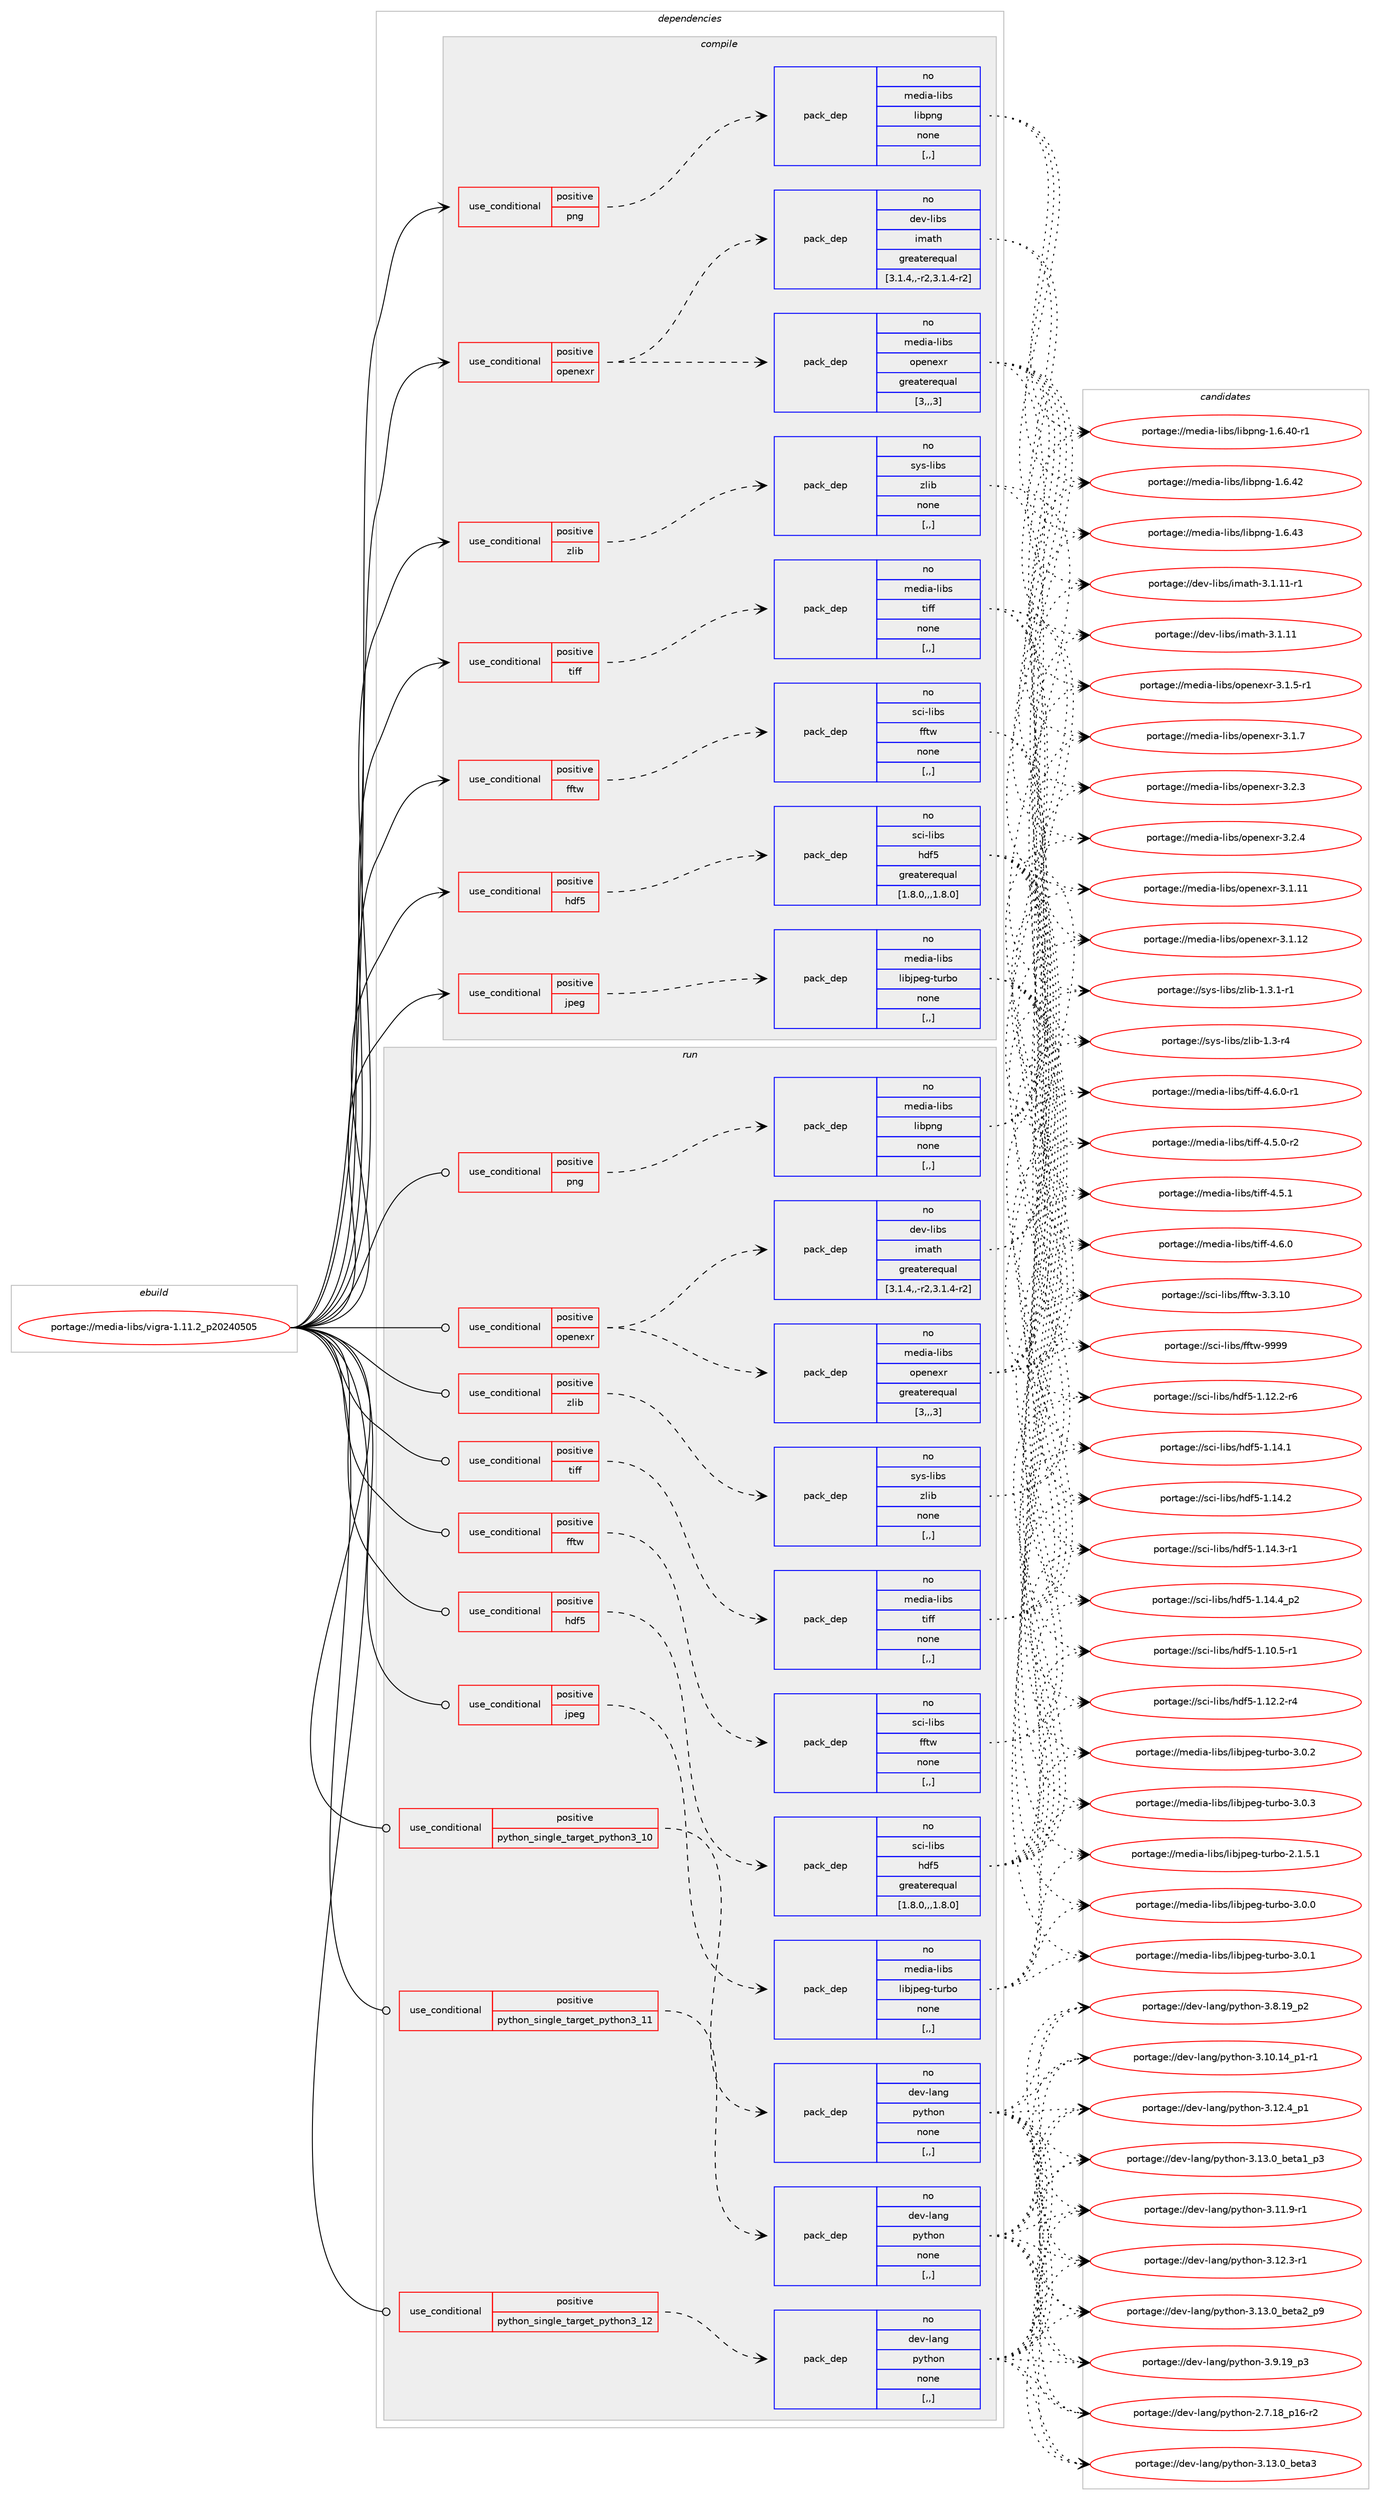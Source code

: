 digraph prolog {

# *************
# Graph options
# *************

newrank=true;
concentrate=true;
compound=true;
graph [rankdir=LR,fontname=Helvetica,fontsize=10,ranksep=1.5];#, ranksep=2.5, nodesep=0.2];
edge  [arrowhead=vee];
node  [fontname=Helvetica,fontsize=10];

# **********
# The ebuild
# **********

subgraph cluster_leftcol {
color=gray;
rank=same;
label=<<i>ebuild</i>>;
id [label="portage://media-libs/vigra-1.11.2_p20240505", color=red, width=4, href="../media-libs/vigra-1.11.2_p20240505.svg"];
}

# ****************
# The dependencies
# ****************

subgraph cluster_midcol {
color=gray;
label=<<i>dependencies</i>>;
subgraph cluster_compile {
fillcolor="#eeeeee";
style=filled;
label=<<i>compile</i>>;
subgraph cond76104 {
dependency299384 [label=<<TABLE BORDER="0" CELLBORDER="1" CELLSPACING="0" CELLPADDING="4"><TR><TD ROWSPAN="3" CELLPADDING="10">use_conditional</TD></TR><TR><TD>positive</TD></TR><TR><TD>fftw</TD></TR></TABLE>>, shape=none, color=red];
subgraph pack220951 {
dependency299385 [label=<<TABLE BORDER="0" CELLBORDER="1" CELLSPACING="0" CELLPADDING="4" WIDTH="220"><TR><TD ROWSPAN="6" CELLPADDING="30">pack_dep</TD></TR><TR><TD WIDTH="110">no</TD></TR><TR><TD>sci-libs</TD></TR><TR><TD>fftw</TD></TR><TR><TD>none</TD></TR><TR><TD>[,,]</TD></TR></TABLE>>, shape=none, color=blue];
}
dependency299384:e -> dependency299385:w [weight=20,style="dashed",arrowhead="vee"];
}
id:e -> dependency299384:w [weight=20,style="solid",arrowhead="vee"];
subgraph cond76105 {
dependency299386 [label=<<TABLE BORDER="0" CELLBORDER="1" CELLSPACING="0" CELLPADDING="4"><TR><TD ROWSPAN="3" CELLPADDING="10">use_conditional</TD></TR><TR><TD>positive</TD></TR><TR><TD>hdf5</TD></TR></TABLE>>, shape=none, color=red];
subgraph pack220952 {
dependency299387 [label=<<TABLE BORDER="0" CELLBORDER="1" CELLSPACING="0" CELLPADDING="4" WIDTH="220"><TR><TD ROWSPAN="6" CELLPADDING="30">pack_dep</TD></TR><TR><TD WIDTH="110">no</TD></TR><TR><TD>sci-libs</TD></TR><TR><TD>hdf5</TD></TR><TR><TD>greaterequal</TD></TR><TR><TD>[1.8.0,,,1.8.0]</TD></TR></TABLE>>, shape=none, color=blue];
}
dependency299386:e -> dependency299387:w [weight=20,style="dashed",arrowhead="vee"];
}
id:e -> dependency299386:w [weight=20,style="solid",arrowhead="vee"];
subgraph cond76106 {
dependency299388 [label=<<TABLE BORDER="0" CELLBORDER="1" CELLSPACING="0" CELLPADDING="4"><TR><TD ROWSPAN="3" CELLPADDING="10">use_conditional</TD></TR><TR><TD>positive</TD></TR><TR><TD>jpeg</TD></TR></TABLE>>, shape=none, color=red];
subgraph pack220953 {
dependency299389 [label=<<TABLE BORDER="0" CELLBORDER="1" CELLSPACING="0" CELLPADDING="4" WIDTH="220"><TR><TD ROWSPAN="6" CELLPADDING="30">pack_dep</TD></TR><TR><TD WIDTH="110">no</TD></TR><TR><TD>media-libs</TD></TR><TR><TD>libjpeg-turbo</TD></TR><TR><TD>none</TD></TR><TR><TD>[,,]</TD></TR></TABLE>>, shape=none, color=blue];
}
dependency299388:e -> dependency299389:w [weight=20,style="dashed",arrowhead="vee"];
}
id:e -> dependency299388:w [weight=20,style="solid",arrowhead="vee"];
subgraph cond76107 {
dependency299390 [label=<<TABLE BORDER="0" CELLBORDER="1" CELLSPACING="0" CELLPADDING="4"><TR><TD ROWSPAN="3" CELLPADDING="10">use_conditional</TD></TR><TR><TD>positive</TD></TR><TR><TD>openexr</TD></TR></TABLE>>, shape=none, color=red];
subgraph pack220954 {
dependency299391 [label=<<TABLE BORDER="0" CELLBORDER="1" CELLSPACING="0" CELLPADDING="4" WIDTH="220"><TR><TD ROWSPAN="6" CELLPADDING="30">pack_dep</TD></TR><TR><TD WIDTH="110">no</TD></TR><TR><TD>dev-libs</TD></TR><TR><TD>imath</TD></TR><TR><TD>greaterequal</TD></TR><TR><TD>[3.1.4,,-r2,3.1.4-r2]</TD></TR></TABLE>>, shape=none, color=blue];
}
dependency299390:e -> dependency299391:w [weight=20,style="dashed",arrowhead="vee"];
subgraph pack220955 {
dependency299392 [label=<<TABLE BORDER="0" CELLBORDER="1" CELLSPACING="0" CELLPADDING="4" WIDTH="220"><TR><TD ROWSPAN="6" CELLPADDING="30">pack_dep</TD></TR><TR><TD WIDTH="110">no</TD></TR><TR><TD>media-libs</TD></TR><TR><TD>openexr</TD></TR><TR><TD>greaterequal</TD></TR><TR><TD>[3,,,3]</TD></TR></TABLE>>, shape=none, color=blue];
}
dependency299390:e -> dependency299392:w [weight=20,style="dashed",arrowhead="vee"];
}
id:e -> dependency299390:w [weight=20,style="solid",arrowhead="vee"];
subgraph cond76108 {
dependency299393 [label=<<TABLE BORDER="0" CELLBORDER="1" CELLSPACING="0" CELLPADDING="4"><TR><TD ROWSPAN="3" CELLPADDING="10">use_conditional</TD></TR><TR><TD>positive</TD></TR><TR><TD>png</TD></TR></TABLE>>, shape=none, color=red];
subgraph pack220956 {
dependency299394 [label=<<TABLE BORDER="0" CELLBORDER="1" CELLSPACING="0" CELLPADDING="4" WIDTH="220"><TR><TD ROWSPAN="6" CELLPADDING="30">pack_dep</TD></TR><TR><TD WIDTH="110">no</TD></TR><TR><TD>media-libs</TD></TR><TR><TD>libpng</TD></TR><TR><TD>none</TD></TR><TR><TD>[,,]</TD></TR></TABLE>>, shape=none, color=blue];
}
dependency299393:e -> dependency299394:w [weight=20,style="dashed",arrowhead="vee"];
}
id:e -> dependency299393:w [weight=20,style="solid",arrowhead="vee"];
subgraph cond76109 {
dependency299395 [label=<<TABLE BORDER="0" CELLBORDER="1" CELLSPACING="0" CELLPADDING="4"><TR><TD ROWSPAN="3" CELLPADDING="10">use_conditional</TD></TR><TR><TD>positive</TD></TR><TR><TD>tiff</TD></TR></TABLE>>, shape=none, color=red];
subgraph pack220957 {
dependency299396 [label=<<TABLE BORDER="0" CELLBORDER="1" CELLSPACING="0" CELLPADDING="4" WIDTH="220"><TR><TD ROWSPAN="6" CELLPADDING="30">pack_dep</TD></TR><TR><TD WIDTH="110">no</TD></TR><TR><TD>media-libs</TD></TR><TR><TD>tiff</TD></TR><TR><TD>none</TD></TR><TR><TD>[,,]</TD></TR></TABLE>>, shape=none, color=blue];
}
dependency299395:e -> dependency299396:w [weight=20,style="dashed",arrowhead="vee"];
}
id:e -> dependency299395:w [weight=20,style="solid",arrowhead="vee"];
subgraph cond76110 {
dependency299397 [label=<<TABLE BORDER="0" CELLBORDER="1" CELLSPACING="0" CELLPADDING="4"><TR><TD ROWSPAN="3" CELLPADDING="10">use_conditional</TD></TR><TR><TD>positive</TD></TR><TR><TD>zlib</TD></TR></TABLE>>, shape=none, color=red];
subgraph pack220958 {
dependency299398 [label=<<TABLE BORDER="0" CELLBORDER="1" CELLSPACING="0" CELLPADDING="4" WIDTH="220"><TR><TD ROWSPAN="6" CELLPADDING="30">pack_dep</TD></TR><TR><TD WIDTH="110">no</TD></TR><TR><TD>sys-libs</TD></TR><TR><TD>zlib</TD></TR><TR><TD>none</TD></TR><TR><TD>[,,]</TD></TR></TABLE>>, shape=none, color=blue];
}
dependency299397:e -> dependency299398:w [weight=20,style="dashed",arrowhead="vee"];
}
id:e -> dependency299397:w [weight=20,style="solid",arrowhead="vee"];
}
subgraph cluster_compileandrun {
fillcolor="#eeeeee";
style=filled;
label=<<i>compile and run</i>>;
}
subgraph cluster_run {
fillcolor="#eeeeee";
style=filled;
label=<<i>run</i>>;
subgraph cond76111 {
dependency299399 [label=<<TABLE BORDER="0" CELLBORDER="1" CELLSPACING="0" CELLPADDING="4"><TR><TD ROWSPAN="3" CELLPADDING="10">use_conditional</TD></TR><TR><TD>positive</TD></TR><TR><TD>fftw</TD></TR></TABLE>>, shape=none, color=red];
subgraph pack220959 {
dependency299400 [label=<<TABLE BORDER="0" CELLBORDER="1" CELLSPACING="0" CELLPADDING="4" WIDTH="220"><TR><TD ROWSPAN="6" CELLPADDING="30">pack_dep</TD></TR><TR><TD WIDTH="110">no</TD></TR><TR><TD>sci-libs</TD></TR><TR><TD>fftw</TD></TR><TR><TD>none</TD></TR><TR><TD>[,,]</TD></TR></TABLE>>, shape=none, color=blue];
}
dependency299399:e -> dependency299400:w [weight=20,style="dashed",arrowhead="vee"];
}
id:e -> dependency299399:w [weight=20,style="solid",arrowhead="odot"];
subgraph cond76112 {
dependency299401 [label=<<TABLE BORDER="0" CELLBORDER="1" CELLSPACING="0" CELLPADDING="4"><TR><TD ROWSPAN="3" CELLPADDING="10">use_conditional</TD></TR><TR><TD>positive</TD></TR><TR><TD>hdf5</TD></TR></TABLE>>, shape=none, color=red];
subgraph pack220960 {
dependency299402 [label=<<TABLE BORDER="0" CELLBORDER="1" CELLSPACING="0" CELLPADDING="4" WIDTH="220"><TR><TD ROWSPAN="6" CELLPADDING="30">pack_dep</TD></TR><TR><TD WIDTH="110">no</TD></TR><TR><TD>sci-libs</TD></TR><TR><TD>hdf5</TD></TR><TR><TD>greaterequal</TD></TR><TR><TD>[1.8.0,,,1.8.0]</TD></TR></TABLE>>, shape=none, color=blue];
}
dependency299401:e -> dependency299402:w [weight=20,style="dashed",arrowhead="vee"];
}
id:e -> dependency299401:w [weight=20,style="solid",arrowhead="odot"];
subgraph cond76113 {
dependency299403 [label=<<TABLE BORDER="0" CELLBORDER="1" CELLSPACING="0" CELLPADDING="4"><TR><TD ROWSPAN="3" CELLPADDING="10">use_conditional</TD></TR><TR><TD>positive</TD></TR><TR><TD>jpeg</TD></TR></TABLE>>, shape=none, color=red];
subgraph pack220961 {
dependency299404 [label=<<TABLE BORDER="0" CELLBORDER="1" CELLSPACING="0" CELLPADDING="4" WIDTH="220"><TR><TD ROWSPAN="6" CELLPADDING="30">pack_dep</TD></TR><TR><TD WIDTH="110">no</TD></TR><TR><TD>media-libs</TD></TR><TR><TD>libjpeg-turbo</TD></TR><TR><TD>none</TD></TR><TR><TD>[,,]</TD></TR></TABLE>>, shape=none, color=blue];
}
dependency299403:e -> dependency299404:w [weight=20,style="dashed",arrowhead="vee"];
}
id:e -> dependency299403:w [weight=20,style="solid",arrowhead="odot"];
subgraph cond76114 {
dependency299405 [label=<<TABLE BORDER="0" CELLBORDER="1" CELLSPACING="0" CELLPADDING="4"><TR><TD ROWSPAN="3" CELLPADDING="10">use_conditional</TD></TR><TR><TD>positive</TD></TR><TR><TD>openexr</TD></TR></TABLE>>, shape=none, color=red];
subgraph pack220962 {
dependency299406 [label=<<TABLE BORDER="0" CELLBORDER="1" CELLSPACING="0" CELLPADDING="4" WIDTH="220"><TR><TD ROWSPAN="6" CELLPADDING="30">pack_dep</TD></TR><TR><TD WIDTH="110">no</TD></TR><TR><TD>dev-libs</TD></TR><TR><TD>imath</TD></TR><TR><TD>greaterequal</TD></TR><TR><TD>[3.1.4,,-r2,3.1.4-r2]</TD></TR></TABLE>>, shape=none, color=blue];
}
dependency299405:e -> dependency299406:w [weight=20,style="dashed",arrowhead="vee"];
subgraph pack220963 {
dependency299407 [label=<<TABLE BORDER="0" CELLBORDER="1" CELLSPACING="0" CELLPADDING="4" WIDTH="220"><TR><TD ROWSPAN="6" CELLPADDING="30">pack_dep</TD></TR><TR><TD WIDTH="110">no</TD></TR><TR><TD>media-libs</TD></TR><TR><TD>openexr</TD></TR><TR><TD>greaterequal</TD></TR><TR><TD>[3,,,3]</TD></TR></TABLE>>, shape=none, color=blue];
}
dependency299405:e -> dependency299407:w [weight=20,style="dashed",arrowhead="vee"];
}
id:e -> dependency299405:w [weight=20,style="solid",arrowhead="odot"];
subgraph cond76115 {
dependency299408 [label=<<TABLE BORDER="0" CELLBORDER="1" CELLSPACING="0" CELLPADDING="4"><TR><TD ROWSPAN="3" CELLPADDING="10">use_conditional</TD></TR><TR><TD>positive</TD></TR><TR><TD>png</TD></TR></TABLE>>, shape=none, color=red];
subgraph pack220964 {
dependency299409 [label=<<TABLE BORDER="0" CELLBORDER="1" CELLSPACING="0" CELLPADDING="4" WIDTH="220"><TR><TD ROWSPAN="6" CELLPADDING="30">pack_dep</TD></TR><TR><TD WIDTH="110">no</TD></TR><TR><TD>media-libs</TD></TR><TR><TD>libpng</TD></TR><TR><TD>none</TD></TR><TR><TD>[,,]</TD></TR></TABLE>>, shape=none, color=blue];
}
dependency299408:e -> dependency299409:w [weight=20,style="dashed",arrowhead="vee"];
}
id:e -> dependency299408:w [weight=20,style="solid",arrowhead="odot"];
subgraph cond76116 {
dependency299410 [label=<<TABLE BORDER="0" CELLBORDER="1" CELLSPACING="0" CELLPADDING="4"><TR><TD ROWSPAN="3" CELLPADDING="10">use_conditional</TD></TR><TR><TD>positive</TD></TR><TR><TD>python_single_target_python3_10</TD></TR></TABLE>>, shape=none, color=red];
subgraph pack220965 {
dependency299411 [label=<<TABLE BORDER="0" CELLBORDER="1" CELLSPACING="0" CELLPADDING="4" WIDTH="220"><TR><TD ROWSPAN="6" CELLPADDING="30">pack_dep</TD></TR><TR><TD WIDTH="110">no</TD></TR><TR><TD>dev-lang</TD></TR><TR><TD>python</TD></TR><TR><TD>none</TD></TR><TR><TD>[,,]</TD></TR></TABLE>>, shape=none, color=blue];
}
dependency299410:e -> dependency299411:w [weight=20,style="dashed",arrowhead="vee"];
}
id:e -> dependency299410:w [weight=20,style="solid",arrowhead="odot"];
subgraph cond76117 {
dependency299412 [label=<<TABLE BORDER="0" CELLBORDER="1" CELLSPACING="0" CELLPADDING="4"><TR><TD ROWSPAN="3" CELLPADDING="10">use_conditional</TD></TR><TR><TD>positive</TD></TR><TR><TD>python_single_target_python3_11</TD></TR></TABLE>>, shape=none, color=red];
subgraph pack220966 {
dependency299413 [label=<<TABLE BORDER="0" CELLBORDER="1" CELLSPACING="0" CELLPADDING="4" WIDTH="220"><TR><TD ROWSPAN="6" CELLPADDING="30">pack_dep</TD></TR><TR><TD WIDTH="110">no</TD></TR><TR><TD>dev-lang</TD></TR><TR><TD>python</TD></TR><TR><TD>none</TD></TR><TR><TD>[,,]</TD></TR></TABLE>>, shape=none, color=blue];
}
dependency299412:e -> dependency299413:w [weight=20,style="dashed",arrowhead="vee"];
}
id:e -> dependency299412:w [weight=20,style="solid",arrowhead="odot"];
subgraph cond76118 {
dependency299414 [label=<<TABLE BORDER="0" CELLBORDER="1" CELLSPACING="0" CELLPADDING="4"><TR><TD ROWSPAN="3" CELLPADDING="10">use_conditional</TD></TR><TR><TD>positive</TD></TR><TR><TD>python_single_target_python3_12</TD></TR></TABLE>>, shape=none, color=red];
subgraph pack220967 {
dependency299415 [label=<<TABLE BORDER="0" CELLBORDER="1" CELLSPACING="0" CELLPADDING="4" WIDTH="220"><TR><TD ROWSPAN="6" CELLPADDING="30">pack_dep</TD></TR><TR><TD WIDTH="110">no</TD></TR><TR><TD>dev-lang</TD></TR><TR><TD>python</TD></TR><TR><TD>none</TD></TR><TR><TD>[,,]</TD></TR></TABLE>>, shape=none, color=blue];
}
dependency299414:e -> dependency299415:w [weight=20,style="dashed",arrowhead="vee"];
}
id:e -> dependency299414:w [weight=20,style="solid",arrowhead="odot"];
subgraph cond76119 {
dependency299416 [label=<<TABLE BORDER="0" CELLBORDER="1" CELLSPACING="0" CELLPADDING="4"><TR><TD ROWSPAN="3" CELLPADDING="10">use_conditional</TD></TR><TR><TD>positive</TD></TR><TR><TD>tiff</TD></TR></TABLE>>, shape=none, color=red];
subgraph pack220968 {
dependency299417 [label=<<TABLE BORDER="0" CELLBORDER="1" CELLSPACING="0" CELLPADDING="4" WIDTH="220"><TR><TD ROWSPAN="6" CELLPADDING="30">pack_dep</TD></TR><TR><TD WIDTH="110">no</TD></TR><TR><TD>media-libs</TD></TR><TR><TD>tiff</TD></TR><TR><TD>none</TD></TR><TR><TD>[,,]</TD></TR></TABLE>>, shape=none, color=blue];
}
dependency299416:e -> dependency299417:w [weight=20,style="dashed",arrowhead="vee"];
}
id:e -> dependency299416:w [weight=20,style="solid",arrowhead="odot"];
subgraph cond76120 {
dependency299418 [label=<<TABLE BORDER="0" CELLBORDER="1" CELLSPACING="0" CELLPADDING="4"><TR><TD ROWSPAN="3" CELLPADDING="10">use_conditional</TD></TR><TR><TD>positive</TD></TR><TR><TD>zlib</TD></TR></TABLE>>, shape=none, color=red];
subgraph pack220969 {
dependency299419 [label=<<TABLE BORDER="0" CELLBORDER="1" CELLSPACING="0" CELLPADDING="4" WIDTH="220"><TR><TD ROWSPAN="6" CELLPADDING="30">pack_dep</TD></TR><TR><TD WIDTH="110">no</TD></TR><TR><TD>sys-libs</TD></TR><TR><TD>zlib</TD></TR><TR><TD>none</TD></TR><TR><TD>[,,]</TD></TR></TABLE>>, shape=none, color=blue];
}
dependency299418:e -> dependency299419:w [weight=20,style="dashed",arrowhead="vee"];
}
id:e -> dependency299418:w [weight=20,style="solid",arrowhead="odot"];
}
}

# **************
# The candidates
# **************

subgraph cluster_choices {
rank=same;
color=gray;
label=<<i>candidates</i>>;

subgraph choice220951 {
color=black;
nodesep=1;
choice1159910545108105981154710210211611945514651464948 [label="portage://sci-libs/fftw-3.3.10", color=red, width=4,href="../sci-libs/fftw-3.3.10.svg"];
choice115991054510810598115471021021161194557575757 [label="portage://sci-libs/fftw-9999", color=red, width=4,href="../sci-libs/fftw-9999.svg"];
dependency299385:e -> choice1159910545108105981154710210211611945514651464948:w [style=dotted,weight="100"];
dependency299385:e -> choice115991054510810598115471021021161194557575757:w [style=dotted,weight="100"];
}
subgraph choice220952 {
color=black;
nodesep=1;
choice1159910545108105981154710410010253454946494846534511449 [label="portage://sci-libs/hdf5-1.10.5-r1", color=red, width=4,href="../sci-libs/hdf5-1.10.5-r1.svg"];
choice1159910545108105981154710410010253454946495046504511452 [label="portage://sci-libs/hdf5-1.12.2-r4", color=red, width=4,href="../sci-libs/hdf5-1.12.2-r4.svg"];
choice1159910545108105981154710410010253454946495046504511454 [label="portage://sci-libs/hdf5-1.12.2-r6", color=red, width=4,href="../sci-libs/hdf5-1.12.2-r6.svg"];
choice115991054510810598115471041001025345494649524649 [label="portage://sci-libs/hdf5-1.14.1", color=red, width=4,href="../sci-libs/hdf5-1.14.1.svg"];
choice115991054510810598115471041001025345494649524650 [label="portage://sci-libs/hdf5-1.14.2", color=red, width=4,href="../sci-libs/hdf5-1.14.2.svg"];
choice1159910545108105981154710410010253454946495246514511449 [label="portage://sci-libs/hdf5-1.14.3-r1", color=red, width=4,href="../sci-libs/hdf5-1.14.3-r1.svg"];
choice1159910545108105981154710410010253454946495246529511250 [label="portage://sci-libs/hdf5-1.14.4_p2", color=red, width=4,href="../sci-libs/hdf5-1.14.4_p2.svg"];
dependency299387:e -> choice1159910545108105981154710410010253454946494846534511449:w [style=dotted,weight="100"];
dependency299387:e -> choice1159910545108105981154710410010253454946495046504511452:w [style=dotted,weight="100"];
dependency299387:e -> choice1159910545108105981154710410010253454946495046504511454:w [style=dotted,weight="100"];
dependency299387:e -> choice115991054510810598115471041001025345494649524649:w [style=dotted,weight="100"];
dependency299387:e -> choice115991054510810598115471041001025345494649524650:w [style=dotted,weight="100"];
dependency299387:e -> choice1159910545108105981154710410010253454946495246514511449:w [style=dotted,weight="100"];
dependency299387:e -> choice1159910545108105981154710410010253454946495246529511250:w [style=dotted,weight="100"];
}
subgraph choice220953 {
color=black;
nodesep=1;
choice109101100105974510810598115471081059810611210110345116117114981114550464946534649 [label="portage://media-libs/libjpeg-turbo-2.1.5.1", color=red, width=4,href="../media-libs/libjpeg-turbo-2.1.5.1.svg"];
choice10910110010597451081059811547108105981061121011034511611711498111455146484648 [label="portage://media-libs/libjpeg-turbo-3.0.0", color=red, width=4,href="../media-libs/libjpeg-turbo-3.0.0.svg"];
choice10910110010597451081059811547108105981061121011034511611711498111455146484649 [label="portage://media-libs/libjpeg-turbo-3.0.1", color=red, width=4,href="../media-libs/libjpeg-turbo-3.0.1.svg"];
choice10910110010597451081059811547108105981061121011034511611711498111455146484650 [label="portage://media-libs/libjpeg-turbo-3.0.2", color=red, width=4,href="../media-libs/libjpeg-turbo-3.0.2.svg"];
choice10910110010597451081059811547108105981061121011034511611711498111455146484651 [label="portage://media-libs/libjpeg-turbo-3.0.3", color=red, width=4,href="../media-libs/libjpeg-turbo-3.0.3.svg"];
dependency299389:e -> choice109101100105974510810598115471081059810611210110345116117114981114550464946534649:w [style=dotted,weight="100"];
dependency299389:e -> choice10910110010597451081059811547108105981061121011034511611711498111455146484648:w [style=dotted,weight="100"];
dependency299389:e -> choice10910110010597451081059811547108105981061121011034511611711498111455146484649:w [style=dotted,weight="100"];
dependency299389:e -> choice10910110010597451081059811547108105981061121011034511611711498111455146484650:w [style=dotted,weight="100"];
dependency299389:e -> choice10910110010597451081059811547108105981061121011034511611711498111455146484651:w [style=dotted,weight="100"];
}
subgraph choice220954 {
color=black;
nodesep=1;
choice1001011184510810598115471051099711610445514649464949 [label="portage://dev-libs/imath-3.1.11", color=red, width=4,href="../dev-libs/imath-3.1.11.svg"];
choice10010111845108105981154710510997116104455146494649494511449 [label="portage://dev-libs/imath-3.1.11-r1", color=red, width=4,href="../dev-libs/imath-3.1.11-r1.svg"];
dependency299391:e -> choice1001011184510810598115471051099711610445514649464949:w [style=dotted,weight="100"];
dependency299391:e -> choice10010111845108105981154710510997116104455146494649494511449:w [style=dotted,weight="100"];
}
subgraph choice220955 {
color=black;
nodesep=1;
choice1091011001059745108105981154711111210111010112011445514649464949 [label="portage://media-libs/openexr-3.1.11", color=red, width=4,href="../media-libs/openexr-3.1.11.svg"];
choice1091011001059745108105981154711111210111010112011445514649464950 [label="portage://media-libs/openexr-3.1.12", color=red, width=4,href="../media-libs/openexr-3.1.12.svg"];
choice109101100105974510810598115471111121011101011201144551464946534511449 [label="portage://media-libs/openexr-3.1.5-r1", color=red, width=4,href="../media-libs/openexr-3.1.5-r1.svg"];
choice10910110010597451081059811547111112101110101120114455146494655 [label="portage://media-libs/openexr-3.1.7", color=red, width=4,href="../media-libs/openexr-3.1.7.svg"];
choice10910110010597451081059811547111112101110101120114455146504651 [label="portage://media-libs/openexr-3.2.3", color=red, width=4,href="../media-libs/openexr-3.2.3.svg"];
choice10910110010597451081059811547111112101110101120114455146504652 [label="portage://media-libs/openexr-3.2.4", color=red, width=4,href="../media-libs/openexr-3.2.4.svg"];
dependency299392:e -> choice1091011001059745108105981154711111210111010112011445514649464949:w [style=dotted,weight="100"];
dependency299392:e -> choice1091011001059745108105981154711111210111010112011445514649464950:w [style=dotted,weight="100"];
dependency299392:e -> choice109101100105974510810598115471111121011101011201144551464946534511449:w [style=dotted,weight="100"];
dependency299392:e -> choice10910110010597451081059811547111112101110101120114455146494655:w [style=dotted,weight="100"];
dependency299392:e -> choice10910110010597451081059811547111112101110101120114455146504651:w [style=dotted,weight="100"];
dependency299392:e -> choice10910110010597451081059811547111112101110101120114455146504652:w [style=dotted,weight="100"];
}
subgraph choice220956 {
color=black;
nodesep=1;
choice1091011001059745108105981154710810598112110103454946544652484511449 [label="portage://media-libs/libpng-1.6.40-r1", color=red, width=4,href="../media-libs/libpng-1.6.40-r1.svg"];
choice109101100105974510810598115471081059811211010345494654465250 [label="portage://media-libs/libpng-1.6.42", color=red, width=4,href="../media-libs/libpng-1.6.42.svg"];
choice109101100105974510810598115471081059811211010345494654465251 [label="portage://media-libs/libpng-1.6.43", color=red, width=4,href="../media-libs/libpng-1.6.43.svg"];
dependency299394:e -> choice1091011001059745108105981154710810598112110103454946544652484511449:w [style=dotted,weight="100"];
dependency299394:e -> choice109101100105974510810598115471081059811211010345494654465250:w [style=dotted,weight="100"];
dependency299394:e -> choice109101100105974510810598115471081059811211010345494654465251:w [style=dotted,weight="100"];
}
subgraph choice220957 {
color=black;
nodesep=1;
choice109101100105974510810598115471161051021024552465346484511450 [label="portage://media-libs/tiff-4.5.0-r2", color=red, width=4,href="../media-libs/tiff-4.5.0-r2.svg"];
choice10910110010597451081059811547116105102102455246534649 [label="portage://media-libs/tiff-4.5.1", color=red, width=4,href="../media-libs/tiff-4.5.1.svg"];
choice10910110010597451081059811547116105102102455246544648 [label="portage://media-libs/tiff-4.6.0", color=red, width=4,href="../media-libs/tiff-4.6.0.svg"];
choice109101100105974510810598115471161051021024552465446484511449 [label="portage://media-libs/tiff-4.6.0-r1", color=red, width=4,href="../media-libs/tiff-4.6.0-r1.svg"];
dependency299396:e -> choice109101100105974510810598115471161051021024552465346484511450:w [style=dotted,weight="100"];
dependency299396:e -> choice10910110010597451081059811547116105102102455246534649:w [style=dotted,weight="100"];
dependency299396:e -> choice10910110010597451081059811547116105102102455246544648:w [style=dotted,weight="100"];
dependency299396:e -> choice109101100105974510810598115471161051021024552465446484511449:w [style=dotted,weight="100"];
}
subgraph choice220958 {
color=black;
nodesep=1;
choice11512111545108105981154712210810598454946514511452 [label="portage://sys-libs/zlib-1.3-r4", color=red, width=4,href="../sys-libs/zlib-1.3-r4.svg"];
choice115121115451081059811547122108105984549465146494511449 [label="portage://sys-libs/zlib-1.3.1-r1", color=red, width=4,href="../sys-libs/zlib-1.3.1-r1.svg"];
dependency299398:e -> choice11512111545108105981154712210810598454946514511452:w [style=dotted,weight="100"];
dependency299398:e -> choice115121115451081059811547122108105984549465146494511449:w [style=dotted,weight="100"];
}
subgraph choice220959 {
color=black;
nodesep=1;
choice1159910545108105981154710210211611945514651464948 [label="portage://sci-libs/fftw-3.3.10", color=red, width=4,href="../sci-libs/fftw-3.3.10.svg"];
choice115991054510810598115471021021161194557575757 [label="portage://sci-libs/fftw-9999", color=red, width=4,href="../sci-libs/fftw-9999.svg"];
dependency299400:e -> choice1159910545108105981154710210211611945514651464948:w [style=dotted,weight="100"];
dependency299400:e -> choice115991054510810598115471021021161194557575757:w [style=dotted,weight="100"];
}
subgraph choice220960 {
color=black;
nodesep=1;
choice1159910545108105981154710410010253454946494846534511449 [label="portage://sci-libs/hdf5-1.10.5-r1", color=red, width=4,href="../sci-libs/hdf5-1.10.5-r1.svg"];
choice1159910545108105981154710410010253454946495046504511452 [label="portage://sci-libs/hdf5-1.12.2-r4", color=red, width=4,href="../sci-libs/hdf5-1.12.2-r4.svg"];
choice1159910545108105981154710410010253454946495046504511454 [label="portage://sci-libs/hdf5-1.12.2-r6", color=red, width=4,href="../sci-libs/hdf5-1.12.2-r6.svg"];
choice115991054510810598115471041001025345494649524649 [label="portage://sci-libs/hdf5-1.14.1", color=red, width=4,href="../sci-libs/hdf5-1.14.1.svg"];
choice115991054510810598115471041001025345494649524650 [label="portage://sci-libs/hdf5-1.14.2", color=red, width=4,href="../sci-libs/hdf5-1.14.2.svg"];
choice1159910545108105981154710410010253454946495246514511449 [label="portage://sci-libs/hdf5-1.14.3-r1", color=red, width=4,href="../sci-libs/hdf5-1.14.3-r1.svg"];
choice1159910545108105981154710410010253454946495246529511250 [label="portage://sci-libs/hdf5-1.14.4_p2", color=red, width=4,href="../sci-libs/hdf5-1.14.4_p2.svg"];
dependency299402:e -> choice1159910545108105981154710410010253454946494846534511449:w [style=dotted,weight="100"];
dependency299402:e -> choice1159910545108105981154710410010253454946495046504511452:w [style=dotted,weight="100"];
dependency299402:e -> choice1159910545108105981154710410010253454946495046504511454:w [style=dotted,weight="100"];
dependency299402:e -> choice115991054510810598115471041001025345494649524649:w [style=dotted,weight="100"];
dependency299402:e -> choice115991054510810598115471041001025345494649524650:w [style=dotted,weight="100"];
dependency299402:e -> choice1159910545108105981154710410010253454946495246514511449:w [style=dotted,weight="100"];
dependency299402:e -> choice1159910545108105981154710410010253454946495246529511250:w [style=dotted,weight="100"];
}
subgraph choice220961 {
color=black;
nodesep=1;
choice109101100105974510810598115471081059810611210110345116117114981114550464946534649 [label="portage://media-libs/libjpeg-turbo-2.1.5.1", color=red, width=4,href="../media-libs/libjpeg-turbo-2.1.5.1.svg"];
choice10910110010597451081059811547108105981061121011034511611711498111455146484648 [label="portage://media-libs/libjpeg-turbo-3.0.0", color=red, width=4,href="../media-libs/libjpeg-turbo-3.0.0.svg"];
choice10910110010597451081059811547108105981061121011034511611711498111455146484649 [label="portage://media-libs/libjpeg-turbo-3.0.1", color=red, width=4,href="../media-libs/libjpeg-turbo-3.0.1.svg"];
choice10910110010597451081059811547108105981061121011034511611711498111455146484650 [label="portage://media-libs/libjpeg-turbo-3.0.2", color=red, width=4,href="../media-libs/libjpeg-turbo-3.0.2.svg"];
choice10910110010597451081059811547108105981061121011034511611711498111455146484651 [label="portage://media-libs/libjpeg-turbo-3.0.3", color=red, width=4,href="../media-libs/libjpeg-turbo-3.0.3.svg"];
dependency299404:e -> choice109101100105974510810598115471081059810611210110345116117114981114550464946534649:w [style=dotted,weight="100"];
dependency299404:e -> choice10910110010597451081059811547108105981061121011034511611711498111455146484648:w [style=dotted,weight="100"];
dependency299404:e -> choice10910110010597451081059811547108105981061121011034511611711498111455146484649:w [style=dotted,weight="100"];
dependency299404:e -> choice10910110010597451081059811547108105981061121011034511611711498111455146484650:w [style=dotted,weight="100"];
dependency299404:e -> choice10910110010597451081059811547108105981061121011034511611711498111455146484651:w [style=dotted,weight="100"];
}
subgraph choice220962 {
color=black;
nodesep=1;
choice1001011184510810598115471051099711610445514649464949 [label="portage://dev-libs/imath-3.1.11", color=red, width=4,href="../dev-libs/imath-3.1.11.svg"];
choice10010111845108105981154710510997116104455146494649494511449 [label="portage://dev-libs/imath-3.1.11-r1", color=red, width=4,href="../dev-libs/imath-3.1.11-r1.svg"];
dependency299406:e -> choice1001011184510810598115471051099711610445514649464949:w [style=dotted,weight="100"];
dependency299406:e -> choice10010111845108105981154710510997116104455146494649494511449:w [style=dotted,weight="100"];
}
subgraph choice220963 {
color=black;
nodesep=1;
choice1091011001059745108105981154711111210111010112011445514649464949 [label="portage://media-libs/openexr-3.1.11", color=red, width=4,href="../media-libs/openexr-3.1.11.svg"];
choice1091011001059745108105981154711111210111010112011445514649464950 [label="portage://media-libs/openexr-3.1.12", color=red, width=4,href="../media-libs/openexr-3.1.12.svg"];
choice109101100105974510810598115471111121011101011201144551464946534511449 [label="portage://media-libs/openexr-3.1.5-r1", color=red, width=4,href="../media-libs/openexr-3.1.5-r1.svg"];
choice10910110010597451081059811547111112101110101120114455146494655 [label="portage://media-libs/openexr-3.1.7", color=red, width=4,href="../media-libs/openexr-3.1.7.svg"];
choice10910110010597451081059811547111112101110101120114455146504651 [label="portage://media-libs/openexr-3.2.3", color=red, width=4,href="../media-libs/openexr-3.2.3.svg"];
choice10910110010597451081059811547111112101110101120114455146504652 [label="portage://media-libs/openexr-3.2.4", color=red, width=4,href="../media-libs/openexr-3.2.4.svg"];
dependency299407:e -> choice1091011001059745108105981154711111210111010112011445514649464949:w [style=dotted,weight="100"];
dependency299407:e -> choice1091011001059745108105981154711111210111010112011445514649464950:w [style=dotted,weight="100"];
dependency299407:e -> choice109101100105974510810598115471111121011101011201144551464946534511449:w [style=dotted,weight="100"];
dependency299407:e -> choice10910110010597451081059811547111112101110101120114455146494655:w [style=dotted,weight="100"];
dependency299407:e -> choice10910110010597451081059811547111112101110101120114455146504651:w [style=dotted,weight="100"];
dependency299407:e -> choice10910110010597451081059811547111112101110101120114455146504652:w [style=dotted,weight="100"];
}
subgraph choice220964 {
color=black;
nodesep=1;
choice1091011001059745108105981154710810598112110103454946544652484511449 [label="portage://media-libs/libpng-1.6.40-r1", color=red, width=4,href="../media-libs/libpng-1.6.40-r1.svg"];
choice109101100105974510810598115471081059811211010345494654465250 [label="portage://media-libs/libpng-1.6.42", color=red, width=4,href="../media-libs/libpng-1.6.42.svg"];
choice109101100105974510810598115471081059811211010345494654465251 [label="portage://media-libs/libpng-1.6.43", color=red, width=4,href="../media-libs/libpng-1.6.43.svg"];
dependency299409:e -> choice1091011001059745108105981154710810598112110103454946544652484511449:w [style=dotted,weight="100"];
dependency299409:e -> choice109101100105974510810598115471081059811211010345494654465250:w [style=dotted,weight="100"];
dependency299409:e -> choice109101100105974510810598115471081059811211010345494654465251:w [style=dotted,weight="100"];
}
subgraph choice220965 {
color=black;
nodesep=1;
choice100101118451089711010347112121116104111110455046554649569511249544511450 [label="portage://dev-lang/python-2.7.18_p16-r2", color=red, width=4,href="../dev-lang/python-2.7.18_p16-r2.svg"];
choice100101118451089711010347112121116104111110455146494846495295112494511449 [label="portage://dev-lang/python-3.10.14_p1-r1", color=red, width=4,href="../dev-lang/python-3.10.14_p1-r1.svg"];
choice100101118451089711010347112121116104111110455146494946574511449 [label="portage://dev-lang/python-3.11.9-r1", color=red, width=4,href="../dev-lang/python-3.11.9-r1.svg"];
choice100101118451089711010347112121116104111110455146495046514511449 [label="portage://dev-lang/python-3.12.3-r1", color=red, width=4,href="../dev-lang/python-3.12.3-r1.svg"];
choice100101118451089711010347112121116104111110455146495046529511249 [label="portage://dev-lang/python-3.12.4_p1", color=red, width=4,href="../dev-lang/python-3.12.4_p1.svg"];
choice10010111845108971101034711212111610411111045514649514648959810111697499511251 [label="portage://dev-lang/python-3.13.0_beta1_p3", color=red, width=4,href="../dev-lang/python-3.13.0_beta1_p3.svg"];
choice10010111845108971101034711212111610411111045514649514648959810111697509511257 [label="portage://dev-lang/python-3.13.0_beta2_p9", color=red, width=4,href="../dev-lang/python-3.13.0_beta2_p9.svg"];
choice1001011184510897110103471121211161041111104551464951464895981011169751 [label="portage://dev-lang/python-3.13.0_beta3", color=red, width=4,href="../dev-lang/python-3.13.0_beta3.svg"];
choice100101118451089711010347112121116104111110455146564649579511250 [label="portage://dev-lang/python-3.8.19_p2", color=red, width=4,href="../dev-lang/python-3.8.19_p2.svg"];
choice100101118451089711010347112121116104111110455146574649579511251 [label="portage://dev-lang/python-3.9.19_p3", color=red, width=4,href="../dev-lang/python-3.9.19_p3.svg"];
dependency299411:e -> choice100101118451089711010347112121116104111110455046554649569511249544511450:w [style=dotted,weight="100"];
dependency299411:e -> choice100101118451089711010347112121116104111110455146494846495295112494511449:w [style=dotted,weight="100"];
dependency299411:e -> choice100101118451089711010347112121116104111110455146494946574511449:w [style=dotted,weight="100"];
dependency299411:e -> choice100101118451089711010347112121116104111110455146495046514511449:w [style=dotted,weight="100"];
dependency299411:e -> choice100101118451089711010347112121116104111110455146495046529511249:w [style=dotted,weight="100"];
dependency299411:e -> choice10010111845108971101034711212111610411111045514649514648959810111697499511251:w [style=dotted,weight="100"];
dependency299411:e -> choice10010111845108971101034711212111610411111045514649514648959810111697509511257:w [style=dotted,weight="100"];
dependency299411:e -> choice1001011184510897110103471121211161041111104551464951464895981011169751:w [style=dotted,weight="100"];
dependency299411:e -> choice100101118451089711010347112121116104111110455146564649579511250:w [style=dotted,weight="100"];
dependency299411:e -> choice100101118451089711010347112121116104111110455146574649579511251:w [style=dotted,weight="100"];
}
subgraph choice220966 {
color=black;
nodesep=1;
choice100101118451089711010347112121116104111110455046554649569511249544511450 [label="portage://dev-lang/python-2.7.18_p16-r2", color=red, width=4,href="../dev-lang/python-2.7.18_p16-r2.svg"];
choice100101118451089711010347112121116104111110455146494846495295112494511449 [label="portage://dev-lang/python-3.10.14_p1-r1", color=red, width=4,href="../dev-lang/python-3.10.14_p1-r1.svg"];
choice100101118451089711010347112121116104111110455146494946574511449 [label="portage://dev-lang/python-3.11.9-r1", color=red, width=4,href="../dev-lang/python-3.11.9-r1.svg"];
choice100101118451089711010347112121116104111110455146495046514511449 [label="portage://dev-lang/python-3.12.3-r1", color=red, width=4,href="../dev-lang/python-3.12.3-r1.svg"];
choice100101118451089711010347112121116104111110455146495046529511249 [label="portage://dev-lang/python-3.12.4_p1", color=red, width=4,href="../dev-lang/python-3.12.4_p1.svg"];
choice10010111845108971101034711212111610411111045514649514648959810111697499511251 [label="portage://dev-lang/python-3.13.0_beta1_p3", color=red, width=4,href="../dev-lang/python-3.13.0_beta1_p3.svg"];
choice10010111845108971101034711212111610411111045514649514648959810111697509511257 [label="portage://dev-lang/python-3.13.0_beta2_p9", color=red, width=4,href="../dev-lang/python-3.13.0_beta2_p9.svg"];
choice1001011184510897110103471121211161041111104551464951464895981011169751 [label="portage://dev-lang/python-3.13.0_beta3", color=red, width=4,href="../dev-lang/python-3.13.0_beta3.svg"];
choice100101118451089711010347112121116104111110455146564649579511250 [label="portage://dev-lang/python-3.8.19_p2", color=red, width=4,href="../dev-lang/python-3.8.19_p2.svg"];
choice100101118451089711010347112121116104111110455146574649579511251 [label="portage://dev-lang/python-3.9.19_p3", color=red, width=4,href="../dev-lang/python-3.9.19_p3.svg"];
dependency299413:e -> choice100101118451089711010347112121116104111110455046554649569511249544511450:w [style=dotted,weight="100"];
dependency299413:e -> choice100101118451089711010347112121116104111110455146494846495295112494511449:w [style=dotted,weight="100"];
dependency299413:e -> choice100101118451089711010347112121116104111110455146494946574511449:w [style=dotted,weight="100"];
dependency299413:e -> choice100101118451089711010347112121116104111110455146495046514511449:w [style=dotted,weight="100"];
dependency299413:e -> choice100101118451089711010347112121116104111110455146495046529511249:w [style=dotted,weight="100"];
dependency299413:e -> choice10010111845108971101034711212111610411111045514649514648959810111697499511251:w [style=dotted,weight="100"];
dependency299413:e -> choice10010111845108971101034711212111610411111045514649514648959810111697509511257:w [style=dotted,weight="100"];
dependency299413:e -> choice1001011184510897110103471121211161041111104551464951464895981011169751:w [style=dotted,weight="100"];
dependency299413:e -> choice100101118451089711010347112121116104111110455146564649579511250:w [style=dotted,weight="100"];
dependency299413:e -> choice100101118451089711010347112121116104111110455146574649579511251:w [style=dotted,weight="100"];
}
subgraph choice220967 {
color=black;
nodesep=1;
choice100101118451089711010347112121116104111110455046554649569511249544511450 [label="portage://dev-lang/python-2.7.18_p16-r2", color=red, width=4,href="../dev-lang/python-2.7.18_p16-r2.svg"];
choice100101118451089711010347112121116104111110455146494846495295112494511449 [label="portage://dev-lang/python-3.10.14_p1-r1", color=red, width=4,href="../dev-lang/python-3.10.14_p1-r1.svg"];
choice100101118451089711010347112121116104111110455146494946574511449 [label="portage://dev-lang/python-3.11.9-r1", color=red, width=4,href="../dev-lang/python-3.11.9-r1.svg"];
choice100101118451089711010347112121116104111110455146495046514511449 [label="portage://dev-lang/python-3.12.3-r1", color=red, width=4,href="../dev-lang/python-3.12.3-r1.svg"];
choice100101118451089711010347112121116104111110455146495046529511249 [label="portage://dev-lang/python-3.12.4_p1", color=red, width=4,href="../dev-lang/python-3.12.4_p1.svg"];
choice10010111845108971101034711212111610411111045514649514648959810111697499511251 [label="portage://dev-lang/python-3.13.0_beta1_p3", color=red, width=4,href="../dev-lang/python-3.13.0_beta1_p3.svg"];
choice10010111845108971101034711212111610411111045514649514648959810111697509511257 [label="portage://dev-lang/python-3.13.0_beta2_p9", color=red, width=4,href="../dev-lang/python-3.13.0_beta2_p9.svg"];
choice1001011184510897110103471121211161041111104551464951464895981011169751 [label="portage://dev-lang/python-3.13.0_beta3", color=red, width=4,href="../dev-lang/python-3.13.0_beta3.svg"];
choice100101118451089711010347112121116104111110455146564649579511250 [label="portage://dev-lang/python-3.8.19_p2", color=red, width=4,href="../dev-lang/python-3.8.19_p2.svg"];
choice100101118451089711010347112121116104111110455146574649579511251 [label="portage://dev-lang/python-3.9.19_p3", color=red, width=4,href="../dev-lang/python-3.9.19_p3.svg"];
dependency299415:e -> choice100101118451089711010347112121116104111110455046554649569511249544511450:w [style=dotted,weight="100"];
dependency299415:e -> choice100101118451089711010347112121116104111110455146494846495295112494511449:w [style=dotted,weight="100"];
dependency299415:e -> choice100101118451089711010347112121116104111110455146494946574511449:w [style=dotted,weight="100"];
dependency299415:e -> choice100101118451089711010347112121116104111110455146495046514511449:w [style=dotted,weight="100"];
dependency299415:e -> choice100101118451089711010347112121116104111110455146495046529511249:w [style=dotted,weight="100"];
dependency299415:e -> choice10010111845108971101034711212111610411111045514649514648959810111697499511251:w [style=dotted,weight="100"];
dependency299415:e -> choice10010111845108971101034711212111610411111045514649514648959810111697509511257:w [style=dotted,weight="100"];
dependency299415:e -> choice1001011184510897110103471121211161041111104551464951464895981011169751:w [style=dotted,weight="100"];
dependency299415:e -> choice100101118451089711010347112121116104111110455146564649579511250:w [style=dotted,weight="100"];
dependency299415:e -> choice100101118451089711010347112121116104111110455146574649579511251:w [style=dotted,weight="100"];
}
subgraph choice220968 {
color=black;
nodesep=1;
choice109101100105974510810598115471161051021024552465346484511450 [label="portage://media-libs/tiff-4.5.0-r2", color=red, width=4,href="../media-libs/tiff-4.5.0-r2.svg"];
choice10910110010597451081059811547116105102102455246534649 [label="portage://media-libs/tiff-4.5.1", color=red, width=4,href="../media-libs/tiff-4.5.1.svg"];
choice10910110010597451081059811547116105102102455246544648 [label="portage://media-libs/tiff-4.6.0", color=red, width=4,href="../media-libs/tiff-4.6.0.svg"];
choice109101100105974510810598115471161051021024552465446484511449 [label="portage://media-libs/tiff-4.6.0-r1", color=red, width=4,href="../media-libs/tiff-4.6.0-r1.svg"];
dependency299417:e -> choice109101100105974510810598115471161051021024552465346484511450:w [style=dotted,weight="100"];
dependency299417:e -> choice10910110010597451081059811547116105102102455246534649:w [style=dotted,weight="100"];
dependency299417:e -> choice10910110010597451081059811547116105102102455246544648:w [style=dotted,weight="100"];
dependency299417:e -> choice109101100105974510810598115471161051021024552465446484511449:w [style=dotted,weight="100"];
}
subgraph choice220969 {
color=black;
nodesep=1;
choice11512111545108105981154712210810598454946514511452 [label="portage://sys-libs/zlib-1.3-r4", color=red, width=4,href="../sys-libs/zlib-1.3-r4.svg"];
choice115121115451081059811547122108105984549465146494511449 [label="portage://sys-libs/zlib-1.3.1-r1", color=red, width=4,href="../sys-libs/zlib-1.3.1-r1.svg"];
dependency299419:e -> choice11512111545108105981154712210810598454946514511452:w [style=dotted,weight="100"];
dependency299419:e -> choice115121115451081059811547122108105984549465146494511449:w [style=dotted,weight="100"];
}
}

}
